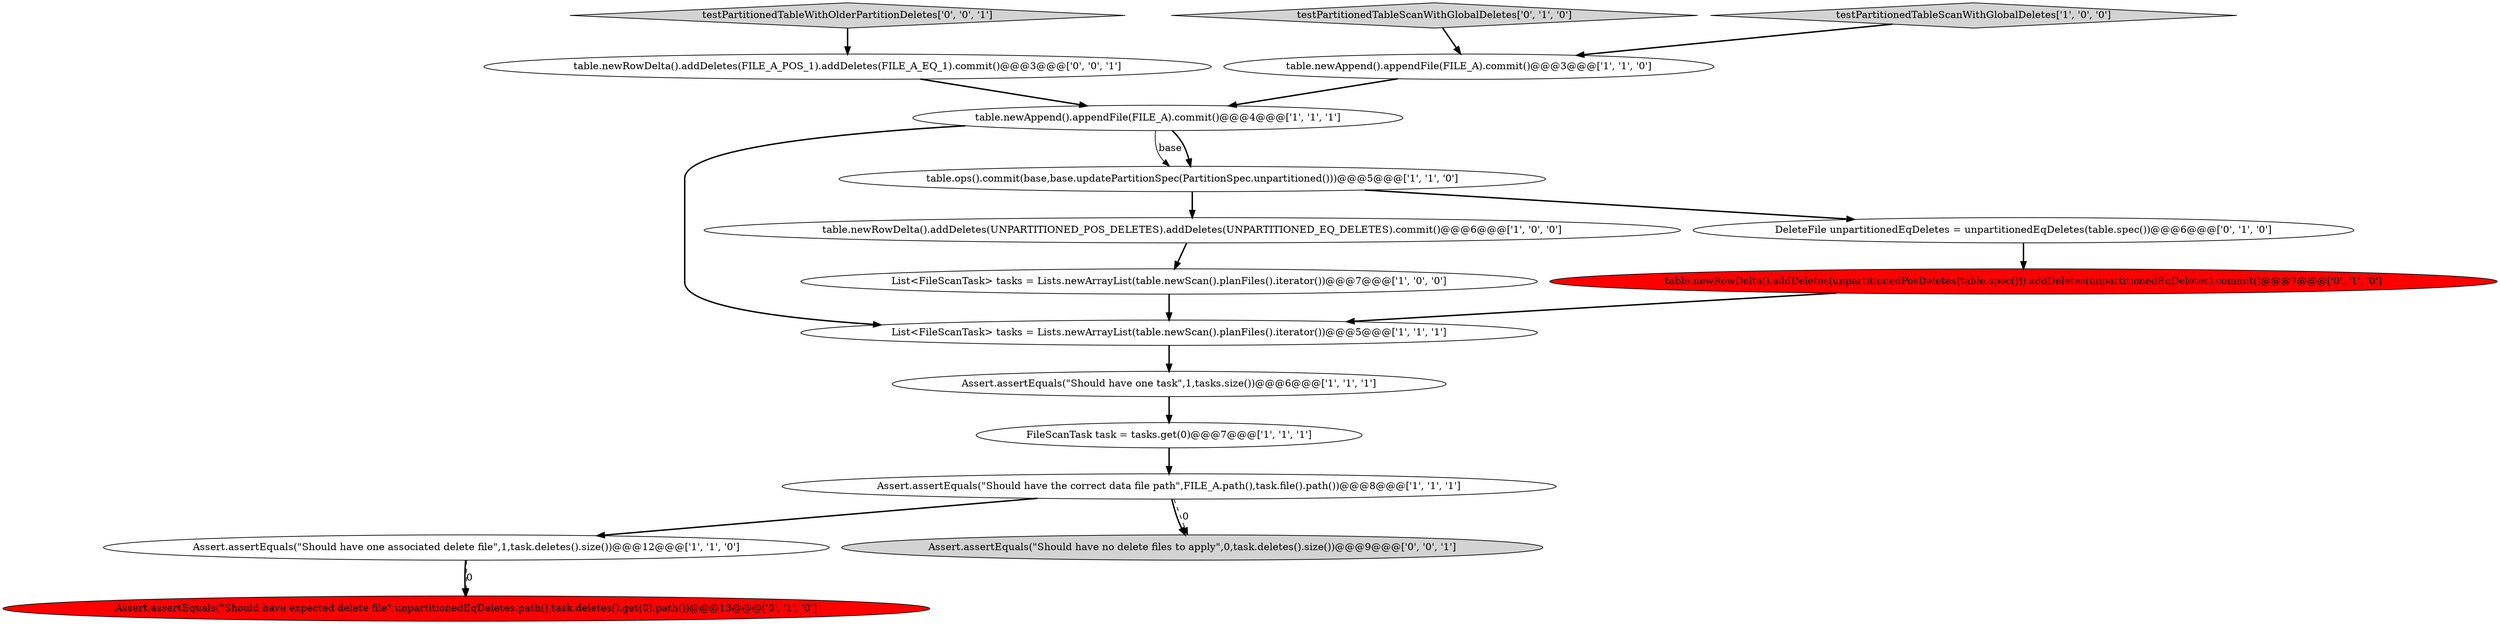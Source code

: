 digraph {
11 [style = filled, label = "table.newRowDelta().addDeletes(unpartitionedPosDeletes(table.spec())).addDeletes(unpartitionedEqDeletes).commit()@@@7@@@['0', '1', '0']", fillcolor = red, shape = ellipse image = "AAA1AAABBB2BBB"];
2 [style = filled, label = "Assert.assertEquals(\"Should have one associated delete file\",1,task.deletes().size())@@@12@@@['1', '1', '0']", fillcolor = white, shape = ellipse image = "AAA0AAABBB1BBB"];
15 [style = filled, label = "table.newRowDelta().addDeletes(FILE_A_POS_1).addDeletes(FILE_A_EQ_1).commit()@@@3@@@['0', '0', '1']", fillcolor = white, shape = ellipse image = "AAA0AAABBB3BBB"];
8 [style = filled, label = "table.newAppend().appendFile(FILE_A).commit()@@@4@@@['1', '1', '1']", fillcolor = white, shape = ellipse image = "AAA0AAABBB1BBB"];
1 [style = filled, label = "table.newRowDelta().addDeletes(UNPARTITIONED_POS_DELETES).addDeletes(UNPARTITIONED_EQ_DELETES).commit()@@@6@@@['1', '0', '0']", fillcolor = white, shape = ellipse image = "AAA0AAABBB1BBB"];
3 [style = filled, label = "FileScanTask task = tasks.get(0)@@@7@@@['1', '1', '1']", fillcolor = white, shape = ellipse image = "AAA0AAABBB1BBB"];
9 [style = filled, label = "Assert.assertEquals(\"Should have the correct data file path\",FILE_A.path(),task.file().path())@@@8@@@['1', '1', '1']", fillcolor = white, shape = ellipse image = "AAA0AAABBB1BBB"];
12 [style = filled, label = "Assert.assertEquals(\"Should have expected delete file\",unpartitionedEqDeletes.path(),task.deletes().get(0).path())@@@13@@@['0', '1', '0']", fillcolor = red, shape = ellipse image = "AAA1AAABBB2BBB"];
14 [style = filled, label = "testPartitionedTableScanWithGlobalDeletes['0', '1', '0']", fillcolor = lightgray, shape = diamond image = "AAA0AAABBB2BBB"];
5 [style = filled, label = "List<FileScanTask> tasks = Lists.newArrayList(table.newScan().planFiles().iterator())@@@5@@@['1', '1', '1']", fillcolor = white, shape = ellipse image = "AAA0AAABBB1BBB"];
7 [style = filled, label = "table.ops().commit(base,base.updatePartitionSpec(PartitionSpec.unpartitioned()))@@@5@@@['1', '1', '0']", fillcolor = white, shape = ellipse image = "AAA0AAABBB1BBB"];
13 [style = filled, label = "DeleteFile unpartitionedEqDeletes = unpartitionedEqDeletes(table.spec())@@@6@@@['0', '1', '0']", fillcolor = white, shape = ellipse image = "AAA0AAABBB2BBB"];
17 [style = filled, label = "Assert.assertEquals(\"Should have no delete files to apply\",0,task.deletes().size())@@@9@@@['0', '0', '1']", fillcolor = lightgray, shape = ellipse image = "AAA0AAABBB3BBB"];
10 [style = filled, label = "testPartitionedTableScanWithGlobalDeletes['1', '0', '0']", fillcolor = lightgray, shape = diamond image = "AAA0AAABBB1BBB"];
16 [style = filled, label = "testPartitionedTableWithOlderPartitionDeletes['0', '0', '1']", fillcolor = lightgray, shape = diamond image = "AAA0AAABBB3BBB"];
6 [style = filled, label = "Assert.assertEquals(\"Should have one task\",1,tasks.size())@@@6@@@['1', '1', '1']", fillcolor = white, shape = ellipse image = "AAA0AAABBB1BBB"];
0 [style = filled, label = "List<FileScanTask> tasks = Lists.newArrayList(table.newScan().planFiles().iterator())@@@7@@@['1', '0', '0']", fillcolor = white, shape = ellipse image = "AAA0AAABBB1BBB"];
4 [style = filled, label = "table.newAppend().appendFile(FILE_A).commit()@@@3@@@['1', '1', '0']", fillcolor = white, shape = ellipse image = "AAA0AAABBB1BBB"];
7->13 [style = bold, label=""];
6->3 [style = bold, label=""];
16->15 [style = bold, label=""];
7->1 [style = bold, label=""];
9->2 [style = bold, label=""];
9->17 [style = bold, label=""];
1->0 [style = bold, label=""];
8->7 [style = solid, label="base"];
13->11 [style = bold, label=""];
2->12 [style = bold, label=""];
8->7 [style = bold, label=""];
3->9 [style = bold, label=""];
2->12 [style = dashed, label="0"];
11->5 [style = bold, label=""];
5->6 [style = bold, label=""];
8->5 [style = bold, label=""];
9->17 [style = dashed, label="0"];
10->4 [style = bold, label=""];
4->8 [style = bold, label=""];
15->8 [style = bold, label=""];
0->5 [style = bold, label=""];
14->4 [style = bold, label=""];
}
